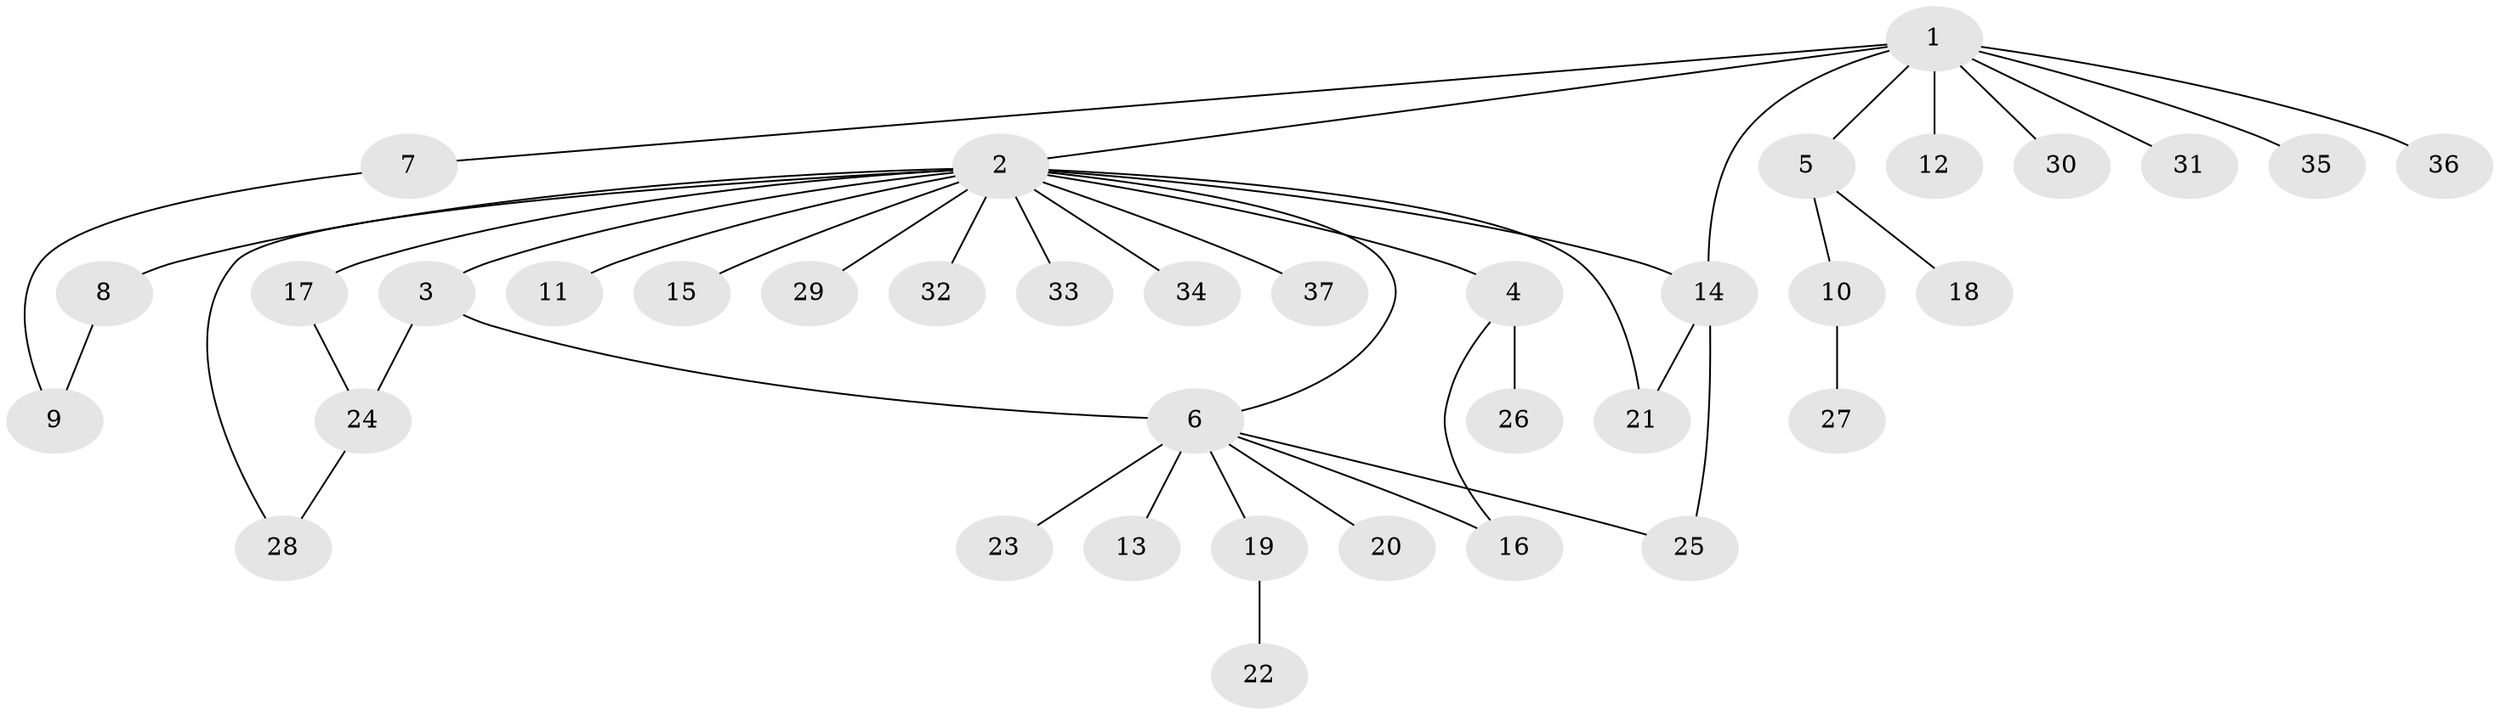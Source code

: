 // original degree distribution, {10: 0.014084507042253521, 17: 0.014084507042253521, 2: 0.18309859154929578, 3: 0.15492957746478872, 4: 0.04225352112676056, 11: 0.014084507042253521, 1: 0.5492957746478874, 6: 0.028169014084507043}
// Generated by graph-tools (version 1.1) at 2025/35/03/09/25 02:35:37]
// undirected, 37 vertices, 44 edges
graph export_dot {
graph [start="1"]
  node [color=gray90,style=filled];
  1;
  2;
  3;
  4;
  5;
  6;
  7;
  8;
  9;
  10;
  11;
  12;
  13;
  14;
  15;
  16;
  17;
  18;
  19;
  20;
  21;
  22;
  23;
  24;
  25;
  26;
  27;
  28;
  29;
  30;
  31;
  32;
  33;
  34;
  35;
  36;
  37;
  1 -- 2 [weight=1.0];
  1 -- 5 [weight=1.0];
  1 -- 7 [weight=1.0];
  1 -- 12 [weight=1.0];
  1 -- 14 [weight=1.0];
  1 -- 30 [weight=1.0];
  1 -- 31 [weight=1.0];
  1 -- 35 [weight=1.0];
  1 -- 36 [weight=1.0];
  2 -- 3 [weight=1.0];
  2 -- 4 [weight=1.0];
  2 -- 6 [weight=1.0];
  2 -- 8 [weight=1.0];
  2 -- 11 [weight=1.0];
  2 -- 14 [weight=1.0];
  2 -- 15 [weight=1.0];
  2 -- 17 [weight=1.0];
  2 -- 21 [weight=1.0];
  2 -- 28 [weight=1.0];
  2 -- 29 [weight=1.0];
  2 -- 32 [weight=1.0];
  2 -- 33 [weight=1.0];
  2 -- 34 [weight=1.0];
  2 -- 37 [weight=1.0];
  3 -- 6 [weight=1.0];
  3 -- 24 [weight=2.0];
  4 -- 16 [weight=1.0];
  4 -- 26 [weight=1.0];
  5 -- 10 [weight=1.0];
  5 -- 18 [weight=1.0];
  6 -- 13 [weight=1.0];
  6 -- 16 [weight=1.0];
  6 -- 19 [weight=1.0];
  6 -- 20 [weight=1.0];
  6 -- 23 [weight=3.0];
  6 -- 25 [weight=1.0];
  7 -- 9 [weight=1.0];
  8 -- 9 [weight=1.0];
  10 -- 27 [weight=4.0];
  14 -- 21 [weight=1.0];
  14 -- 25 [weight=1.0];
  17 -- 24 [weight=1.0];
  19 -- 22 [weight=1.0];
  24 -- 28 [weight=1.0];
}
